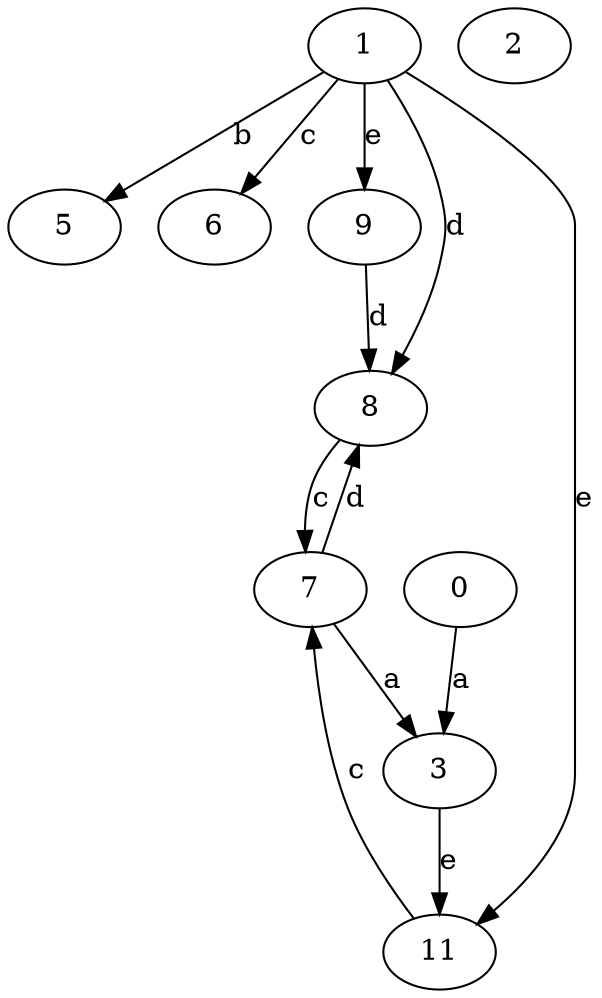 strict digraph  {
1;
2;
3;
5;
0;
6;
7;
8;
9;
11;
1 -> 5  [label=b];
1 -> 6  [label=c];
1 -> 8  [label=d];
1 -> 9  [label=e];
1 -> 11  [label=e];
3 -> 11  [label=e];
0 -> 3  [label=a];
7 -> 3  [label=a];
7 -> 8  [label=d];
8 -> 7  [label=c];
9 -> 8  [label=d];
11 -> 7  [label=c];
}
